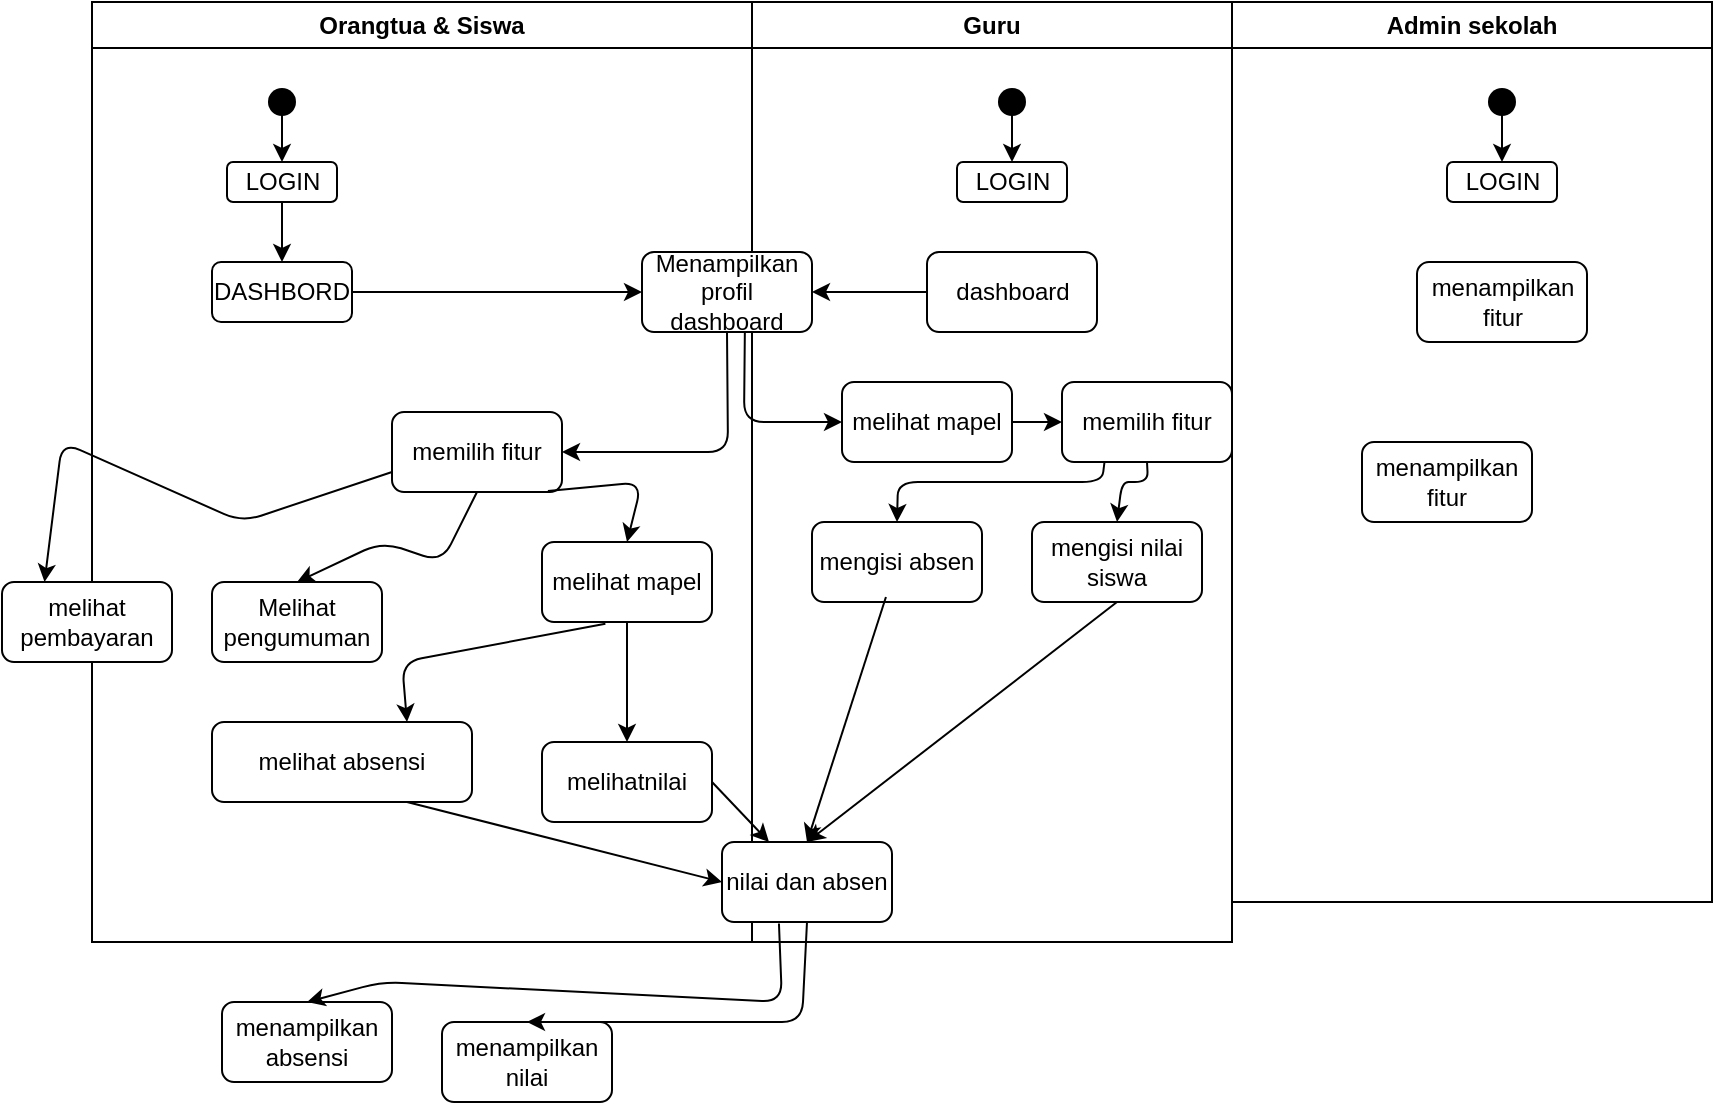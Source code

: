 <mxfile>
    <diagram id="Db7OJCisMnHbvPnB_t9w" name="Page-1">
        <mxGraphModel dx="1658" dy="563" grid="1" gridSize="10" guides="1" tooltips="1" connect="1" arrows="1" fold="1" page="1" pageScale="1" pageWidth="850" pageHeight="1100" math="0" shadow="0">
            <root>
                <mxCell id="0"/>
                <mxCell id="1" parent="0"/>
                <mxCell id="6" value="Orangtua &amp;amp; Siswa" style="swimlane;whiteSpace=wrap;html=1;" vertex="1" parent="1">
                    <mxGeometry x="-25" y="150" width="330" height="470" as="geometry"/>
                </mxCell>
                <mxCell id="9" value="" style="shape=waypoint;sketch=0;fillStyle=solid;size=6;pointerEvents=1;points=[];fillColor=none;resizable=0;rotatable=0;perimeter=centerPerimeter;snapToPoint=1;strokeWidth=5;" vertex="1" parent="6">
                    <mxGeometry x="85" y="40" width="20" height="20" as="geometry"/>
                </mxCell>
                <mxCell id="11" value="LOGIN" style="rounded=1;whiteSpace=wrap;html=1;" vertex="1" parent="6">
                    <mxGeometry x="67.5" y="80" width="55" height="20" as="geometry"/>
                </mxCell>
                <mxCell id="12" value="" style="endArrow=classic;html=1;exitX=0.398;exitY=0.731;exitDx=0;exitDy=0;exitPerimeter=0;entryX=0.5;entryY=0;entryDx=0;entryDy=0;" edge="1" parent="6" source="9" target="11">
                    <mxGeometry width="50" height="50" relative="1" as="geometry">
                        <mxPoint x="225" y="180" as="sourcePoint"/>
                        <mxPoint x="275" y="130" as="targetPoint"/>
                    </mxGeometry>
                </mxCell>
                <mxCell id="13" value="DASHBORD" style="rounded=1;whiteSpace=wrap;html=1;" vertex="1" parent="6">
                    <mxGeometry x="60" y="130" width="70" height="30" as="geometry"/>
                </mxCell>
                <mxCell id="15" value="memilih fitur" style="rounded=1;whiteSpace=wrap;html=1;" vertex="1" parent="6">
                    <mxGeometry x="150" y="205" width="85" height="40" as="geometry"/>
                </mxCell>
                <mxCell id="16" value="" style="endArrow=classic;html=1;exitX=0.5;exitY=1;exitDx=0;exitDy=0;" edge="1" parent="6" source="11" target="13">
                    <mxGeometry width="50" height="50" relative="1" as="geometry">
                        <mxPoint x="265" y="240" as="sourcePoint"/>
                        <mxPoint x="315" y="190" as="targetPoint"/>
                    </mxGeometry>
                </mxCell>
                <mxCell id="20" value="" style="endArrow=classic;html=1;exitX=0.917;exitY=0.989;exitDx=0;exitDy=0;entryX=0.5;entryY=0;entryDx=0;entryDy=0;exitPerimeter=0;" edge="1" parent="6" source="15" target="58">
                    <mxGeometry width="50" height="50" relative="1" as="geometry">
                        <mxPoint x="105" y="110" as="sourcePoint"/>
                        <mxPoint x="105" y="140" as="targetPoint"/>
                        <Array as="points">
                            <mxPoint x="275" y="240"/>
                        </Array>
                    </mxGeometry>
                </mxCell>
                <mxCell id="58" value="melihat mapel" style="rounded=1;whiteSpace=wrap;html=1;" vertex="1" parent="6">
                    <mxGeometry x="225" y="270" width="85" height="40" as="geometry"/>
                </mxCell>
                <mxCell id="19" value="melihat absensi" style="rounded=1;whiteSpace=wrap;html=1;" vertex="1" parent="6">
                    <mxGeometry x="60" y="360" width="130" height="40" as="geometry"/>
                </mxCell>
                <mxCell id="63" value="" style="endArrow=classic;html=1;exitX=0.373;exitY=1.021;exitDx=0;exitDy=0;entryX=0.75;entryY=0;entryDx=0;entryDy=0;exitPerimeter=0;" edge="1" parent="6" source="58" target="19">
                    <mxGeometry width="50" height="50" relative="1" as="geometry">
                        <mxPoint x="100" y="319" as="sourcePoint"/>
                        <mxPoint x="118" y="370" as="targetPoint"/>
                        <Array as="points">
                            <mxPoint x="155" y="330"/>
                        </Array>
                    </mxGeometry>
                </mxCell>
                <mxCell id="57" value="Melihat pengumuman" style="rounded=1;whiteSpace=wrap;html=1;" vertex="1" parent="6">
                    <mxGeometry x="60" y="290" width="85" height="40" as="geometry"/>
                </mxCell>
                <mxCell id="60" value="" style="endArrow=classic;html=1;exitX=0.5;exitY=1;exitDx=0;exitDy=0;entryX=0.5;entryY=0;entryDx=0;entryDy=0;" edge="1" parent="6" source="15" target="57">
                    <mxGeometry width="50" height="50" relative="1" as="geometry">
                        <mxPoint x="160" y="245" as="sourcePoint"/>
                        <mxPoint x="121" y="280" as="targetPoint"/>
                        <Array as="points">
                            <mxPoint x="175" y="280"/>
                            <mxPoint x="145" y="270"/>
                        </Array>
                    </mxGeometry>
                </mxCell>
                <mxCell id="56" value="melihat pembayaran" style="rounded=1;whiteSpace=wrap;html=1;" vertex="1" parent="6">
                    <mxGeometry x="-45" y="290" width="85" height="40" as="geometry"/>
                </mxCell>
                <mxCell id="59" value="" style="endArrow=classic;html=1;exitX=0;exitY=0.75;exitDx=0;exitDy=0;entryX=0.25;entryY=0;entryDx=0;entryDy=0;" edge="1" parent="6" source="15" target="56">
                    <mxGeometry width="50" height="50" relative="1" as="geometry">
                        <mxPoint x="160" y="235" as="sourcePoint"/>
                        <mxPoint x="53" y="280" as="targetPoint"/>
                        <Array as="points">
                            <mxPoint x="75" y="260"/>
                            <mxPoint x="-15" y="220"/>
                        </Array>
                    </mxGeometry>
                </mxCell>
                <mxCell id="55" value="melihatnilai" style="rounded=1;whiteSpace=wrap;html=1;" vertex="1" parent="6">
                    <mxGeometry x="225" y="370" width="85" height="40" as="geometry"/>
                </mxCell>
                <mxCell id="61" value="" style="endArrow=classic;html=1;exitX=0.5;exitY=1;exitDx=0;exitDy=0;entryX=0.5;entryY=0;entryDx=0;entryDy=0;" edge="1" parent="6" source="58" target="55">
                    <mxGeometry width="50" height="50" relative="1" as="geometry">
                        <mxPoint x="75" y="340" as="sourcePoint"/>
                        <mxPoint x="45" y="380" as="targetPoint"/>
                    </mxGeometry>
                </mxCell>
                <mxCell id="7" value="Guru" style="swimlane;whiteSpace=wrap;html=1;" vertex="1" parent="1">
                    <mxGeometry x="305" y="150" width="240" height="470" as="geometry"/>
                </mxCell>
                <mxCell id="14" value="Menampilkan profil dashboard" style="rounded=1;whiteSpace=wrap;html=1;" vertex="1" parent="7">
                    <mxGeometry x="-55" y="125" width="85" height="40" as="geometry"/>
                </mxCell>
                <mxCell id="21" value="dashboard" style="rounded=1;whiteSpace=wrap;html=1;" vertex="1" parent="7">
                    <mxGeometry x="87.5" y="125" width="85" height="40" as="geometry"/>
                </mxCell>
                <mxCell id="25" value="" style="shape=waypoint;sketch=0;fillStyle=solid;size=6;pointerEvents=1;points=[];fillColor=none;resizable=0;rotatable=0;perimeter=centerPerimeter;snapToPoint=1;strokeWidth=5;" vertex="1" parent="7">
                    <mxGeometry x="120" y="40" width="20" height="20" as="geometry"/>
                </mxCell>
                <mxCell id="26" value="LOGIN" style="rounded=1;whiteSpace=wrap;html=1;" vertex="1" parent="7">
                    <mxGeometry x="102.5" y="80" width="55" height="20" as="geometry"/>
                </mxCell>
                <mxCell id="29" value="" style="endArrow=classic;html=1;entryX=0.5;entryY=0;entryDx=0;entryDy=0;" edge="1" parent="7" source="25" target="26">
                    <mxGeometry width="50" height="50" relative="1" as="geometry">
                        <mxPoint x="-185" y="60" as="sourcePoint"/>
                        <mxPoint x="-185" y="90" as="targetPoint"/>
                    </mxGeometry>
                </mxCell>
                <mxCell id="32" value="melihat mapel" style="rounded=1;whiteSpace=wrap;html=1;" vertex="1" parent="7">
                    <mxGeometry x="45" y="190" width="85" height="40" as="geometry"/>
                </mxCell>
                <mxCell id="34" value="" style="endArrow=classic;html=1;exitX=0;exitY=0.5;exitDx=0;exitDy=0;entryX=1;entryY=0.5;entryDx=0;entryDy=0;" edge="1" parent="7" source="21" target="14">
                    <mxGeometry width="50" height="50" relative="1" as="geometry">
                        <mxPoint x="-150" y="155" as="sourcePoint"/>
                        <mxPoint x="-45" y="155" as="targetPoint"/>
                    </mxGeometry>
                </mxCell>
                <mxCell id="36" value="mengisi absen" style="rounded=1;whiteSpace=wrap;html=1;" vertex="1" parent="7">
                    <mxGeometry x="30" y="260" width="85" height="40" as="geometry"/>
                </mxCell>
                <mxCell id="37" value="mengisi nilai siswa" style="rounded=1;whiteSpace=wrap;html=1;" vertex="1" parent="7">
                    <mxGeometry x="140" y="260" width="85" height="40" as="geometry"/>
                </mxCell>
                <mxCell id="48" value="memilih fitur" style="rounded=1;whiteSpace=wrap;html=1;" vertex="1" parent="7">
                    <mxGeometry x="155" y="190" width="85" height="40" as="geometry"/>
                </mxCell>
                <mxCell id="49" value="" style="endArrow=classic;html=1;entryX=0;entryY=0.5;entryDx=0;entryDy=0;exitX=1;exitY=0.5;exitDx=0;exitDy=0;" edge="1" parent="7" source="32" target="48">
                    <mxGeometry width="50" height="50" relative="1" as="geometry">
                        <mxPoint x="-55" y="260" as="sourcePoint"/>
                        <mxPoint x="-5" y="210" as="targetPoint"/>
                    </mxGeometry>
                </mxCell>
                <mxCell id="50" value="" style="endArrow=classic;html=1;entryX=0.5;entryY=0;entryDx=0;entryDy=0;exitX=0.5;exitY=1;exitDx=0;exitDy=0;" edge="1" parent="7" source="48" target="37">
                    <mxGeometry width="50" height="50" relative="1" as="geometry">
                        <mxPoint x="140" y="220" as="sourcePoint"/>
                        <mxPoint x="165" y="220" as="targetPoint"/>
                        <Array as="points">
                            <mxPoint x="198" y="240"/>
                            <mxPoint x="185" y="240"/>
                        </Array>
                    </mxGeometry>
                </mxCell>
                <mxCell id="51" value="" style="endArrow=classic;html=1;entryX=0.5;entryY=0;entryDx=0;entryDy=0;exitX=0.25;exitY=1;exitDx=0;exitDy=0;" edge="1" parent="7" source="48" target="36">
                    <mxGeometry width="50" height="50" relative="1" as="geometry">
                        <mxPoint x="208" y="240" as="sourcePoint"/>
                        <mxPoint x="193" y="270" as="targetPoint"/>
                        <Array as="points">
                            <mxPoint x="175" y="240"/>
                            <mxPoint x="73" y="240"/>
                        </Array>
                    </mxGeometry>
                </mxCell>
                <mxCell id="64" value="nilai dan absen" style="rounded=1;whiteSpace=wrap;html=1;" vertex="1" parent="7">
                    <mxGeometry x="-15" y="420" width="85" height="40" as="geometry"/>
                </mxCell>
                <mxCell id="65" value="" style="endArrow=classic;html=1;exitX=0.435;exitY=0.937;exitDx=0;exitDy=0;entryX=0.5;entryY=0;entryDx=0;entryDy=0;exitPerimeter=0;" edge="1" parent="7" source="36" target="64">
                    <mxGeometry width="50" height="50" relative="1" as="geometry">
                        <mxPoint x="-53" y="320" as="sourcePoint"/>
                        <mxPoint x="-103" y="470" as="targetPoint"/>
                    </mxGeometry>
                </mxCell>
                <mxCell id="66" value="" style="endArrow=classic;html=1;exitX=0.5;exitY=1;exitDx=0;exitDy=0;entryX=0.5;entryY=0;entryDx=0;entryDy=0;" edge="1" parent="7" source="37" target="64">
                    <mxGeometry width="50" height="50" relative="1" as="geometry">
                        <mxPoint x="77" y="307" as="sourcePoint"/>
                        <mxPoint x="12" y="370" as="targetPoint"/>
                    </mxGeometry>
                </mxCell>
                <mxCell id="8" value="Admin sekolah" style="swimlane;whiteSpace=wrap;html=1;startSize=23;" vertex="1" parent="1">
                    <mxGeometry x="545" y="150" width="240" height="450" as="geometry"/>
                </mxCell>
                <mxCell id="27" value="LOGIN" style="rounded=1;whiteSpace=wrap;html=1;" vertex="1" parent="8">
                    <mxGeometry x="107.5" y="80" width="55" height="20" as="geometry"/>
                </mxCell>
                <mxCell id="28" value="" style="shape=waypoint;sketch=0;fillStyle=solid;size=6;pointerEvents=1;points=[];fillColor=none;resizable=0;rotatable=0;perimeter=centerPerimeter;snapToPoint=1;strokeWidth=5;" vertex="1" parent="8">
                    <mxGeometry x="125" y="40" width="20" height="20" as="geometry"/>
                </mxCell>
                <mxCell id="30" value="" style="endArrow=classic;html=1;entryX=0.5;entryY=0;entryDx=0;entryDy=0;exitX=0.002;exitY=0.872;exitDx=0;exitDy=0;exitPerimeter=0;" edge="1" parent="8" source="28" target="27">
                    <mxGeometry width="50" height="50" relative="1" as="geometry">
                        <mxPoint x="-100" y="60" as="sourcePoint"/>
                        <mxPoint x="-100" y="90" as="targetPoint"/>
                    </mxGeometry>
                </mxCell>
                <mxCell id="31" value="menampilkan fitur" style="rounded=1;whiteSpace=wrap;html=1;" vertex="1" parent="8">
                    <mxGeometry x="92.5" y="130" width="85" height="40" as="geometry"/>
                </mxCell>
                <mxCell id="70" value="menampilkan fitur" style="rounded=1;whiteSpace=wrap;html=1;" vertex="1" parent="8">
                    <mxGeometry x="65" y="220" width="85" height="40" as="geometry"/>
                </mxCell>
                <mxCell id="17" value="" style="endArrow=classic;html=1;exitX=1;exitY=0.5;exitDx=0;exitDy=0;entryX=0;entryY=0.5;entryDx=0;entryDy=0;" edge="1" parent="1" source="13" target="14">
                    <mxGeometry width="50" height="50" relative="1" as="geometry">
                        <mxPoint x="170" y="260" as="sourcePoint"/>
                        <mxPoint x="170" y="290" as="targetPoint"/>
                    </mxGeometry>
                </mxCell>
                <mxCell id="18" value="" style="endArrow=classic;html=1;exitX=0.5;exitY=1;exitDx=0;exitDy=0;entryX=1;entryY=0.5;entryDx=0;entryDy=0;" edge="1" parent="1" source="14" target="15">
                    <mxGeometry width="50" height="50" relative="1" as="geometry">
                        <mxPoint x="205" y="305" as="sourcePoint"/>
                        <mxPoint x="270" y="305" as="targetPoint"/>
                        <Array as="points">
                            <mxPoint x="293" y="375"/>
                        </Array>
                    </mxGeometry>
                </mxCell>
                <mxCell id="35" value="" style="endArrow=classic;html=1;exitX=0.605;exitY=1.004;exitDx=0;exitDy=0;exitPerimeter=0;" edge="1" parent="1" source="14">
                    <mxGeometry width="50" height="50" relative="1" as="geometry">
                        <mxPoint x="403" y="305" as="sourcePoint"/>
                        <mxPoint x="350" y="360" as="targetPoint"/>
                        <Array as="points">
                            <mxPoint x="301" y="360"/>
                        </Array>
                    </mxGeometry>
                </mxCell>
                <mxCell id="68" value="" style="endArrow=classic;html=1;exitX=1;exitY=0.5;exitDx=0;exitDy=0;" edge="1" parent="1" source="55" target="64">
                    <mxGeometry width="50" height="50" relative="1" as="geometry">
                        <mxPoint x="402" y="477" as="sourcePoint"/>
                        <mxPoint x="337" y="540" as="targetPoint"/>
                    </mxGeometry>
                </mxCell>
                <mxCell id="69" value="" style="endArrow=classic;html=1;exitX=0.75;exitY=1;exitDx=0;exitDy=0;entryX=0;entryY=0.5;entryDx=0;entryDy=0;" edge="1" parent="1" source="19" target="64">
                    <mxGeometry width="50" height="50" relative="1" as="geometry">
                        <mxPoint x="165" y="560" as="sourcePoint"/>
                        <mxPoint x="237" y="480" as="targetPoint"/>
                    </mxGeometry>
                </mxCell>
                <mxCell id="73" value="menampilkan nilai" style="rounded=1;whiteSpace=wrap;html=1;" vertex="1" parent="1">
                    <mxGeometry x="150" y="660" width="85" height="40" as="geometry"/>
                </mxCell>
                <mxCell id="74" value="menampilkan absensi" style="rounded=1;whiteSpace=wrap;html=1;" vertex="1" parent="1">
                    <mxGeometry x="40" y="650" width="85" height="40" as="geometry"/>
                </mxCell>
                <mxCell id="75" value="" style="endArrow=classic;html=1;exitX=0.335;exitY=1.018;exitDx=0;exitDy=0;entryX=0.5;entryY=0;entryDx=0;entryDy=0;exitPerimeter=0;" edge="1" parent="1" source="64" target="74">
                    <mxGeometry width="50" height="50" relative="1" as="geometry">
                        <mxPoint x="143" y="560" as="sourcePoint"/>
                        <mxPoint x="300" y="620" as="targetPoint"/>
                        <Array as="points">
                            <mxPoint x="320" y="650"/>
                            <mxPoint x="120" y="640"/>
                        </Array>
                    </mxGeometry>
                </mxCell>
                <mxCell id="76" value="" style="endArrow=classic;html=1;exitX=0.5;exitY=1;exitDx=0;exitDy=0;entryX=0.5;entryY=0;entryDx=0;entryDy=0;" edge="1" parent="1" source="64" target="73">
                    <mxGeometry width="50" height="50" relative="1" as="geometry">
                        <mxPoint x="328" y="641" as="sourcePoint"/>
                        <mxPoint x="133" y="670" as="targetPoint"/>
                        <Array as="points">
                            <mxPoint x="330" y="660"/>
                            <mxPoint x="240" y="660"/>
                        </Array>
                    </mxGeometry>
                </mxCell>
            </root>
        </mxGraphModel>
    </diagram>
</mxfile>
